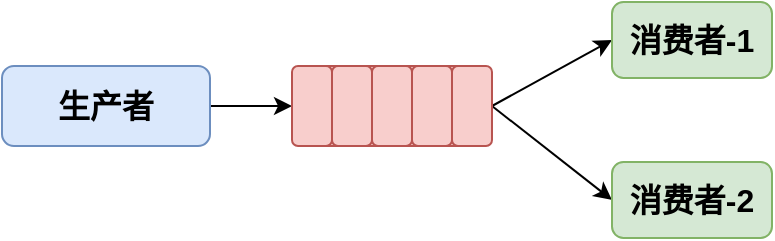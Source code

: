 <mxfile version="15.8.7" type="device"><diagram id="-pYVtjL1cBUaRjyPzu9A" name="第 1 页"><mxGraphModel dx="760" dy="591" grid="1" gridSize="10" guides="1" tooltips="1" connect="1" arrows="1" fold="1" page="1" pageScale="1" pageWidth="827" pageHeight="583" math="0" shadow="0"><root><mxCell id="0"/><mxCell id="1" parent="0"/><mxCell id="2U_RkhbP81z3kV4_WCml-10" value="" style="whiteSpace=wrap;html=1;rounded=1;fontSize=16;fontStyle=1;strokeColor=#b85450;fillColor=#f8cecc;" vertex="1" parent="1"><mxGeometry x="366" y="265" width="100" height="40" as="geometry"/></mxCell><mxCell id="2U_RkhbP81z3kV4_WCml-3" value="" style="edgeStyle=orthogonalEdgeStyle;rounded=0;orthogonalLoop=1;jettySize=auto;html=1;fontSize=16;" edge="1" parent="1" source="2U_RkhbP81z3kV4_WCml-1" target="2U_RkhbP81z3kV4_WCml-4"><mxGeometry relative="1" as="geometry"><mxPoint x="390" y="285" as="targetPoint"/></mxGeometry></mxCell><mxCell id="2U_RkhbP81z3kV4_WCml-1" value="生产者" style="rounded=1;whiteSpace=wrap;html=1;fontSize=16;fillColor=#dae8fc;strokeColor=#6c8ebf;fontStyle=1" vertex="1" parent="1"><mxGeometry x="221" y="265" width="104" height="40" as="geometry"/></mxCell><mxCell id="2U_RkhbP81z3kV4_WCml-4" value="" style="whiteSpace=wrap;html=1;rounded=1;fontSize=16;fontStyle=1;strokeColor=#b85450;fillColor=#f8cecc;" vertex="1" parent="1"><mxGeometry x="366" y="265" width="20" height="40" as="geometry"/></mxCell><mxCell id="2U_RkhbP81z3kV4_WCml-6" value="" style="whiteSpace=wrap;html=1;rounded=1;fontSize=16;fontStyle=1;strokeColor=#b85450;fillColor=#f8cecc;" vertex="1" parent="1"><mxGeometry x="386" y="265" width="20" height="40" as="geometry"/></mxCell><mxCell id="2U_RkhbP81z3kV4_WCml-7" value="" style="whiteSpace=wrap;html=1;rounded=1;fontSize=16;fontStyle=1;strokeColor=#b85450;fillColor=#f8cecc;" vertex="1" parent="1"><mxGeometry x="406" y="265" width="20" height="40" as="geometry"/></mxCell><mxCell id="2U_RkhbP81z3kV4_WCml-8" value="" style="whiteSpace=wrap;html=1;rounded=1;fontSize=16;fontStyle=1;strokeColor=#b85450;fillColor=#f8cecc;" vertex="1" parent="1"><mxGeometry x="426" y="265" width="20" height="40" as="geometry"/></mxCell><mxCell id="2U_RkhbP81z3kV4_WCml-14" value="" style="rounded=0;orthogonalLoop=1;jettySize=auto;html=1;fontSize=16;entryX=0;entryY=0.5;entryDx=0;entryDy=0;exitX=1;exitY=0.5;exitDx=0;exitDy=0;" edge="1" parent="1" source="2U_RkhbP81z3kV4_WCml-9" target="2U_RkhbP81z3kV4_WCml-13"><mxGeometry relative="1" as="geometry"/></mxCell><mxCell id="2U_RkhbP81z3kV4_WCml-16" style="edgeStyle=none;rounded=0;orthogonalLoop=1;jettySize=auto;html=1;exitX=1;exitY=0.5;exitDx=0;exitDy=0;entryX=0;entryY=0.5;entryDx=0;entryDy=0;fontSize=16;" edge="1" parent="1" source="2U_RkhbP81z3kV4_WCml-9" target="2U_RkhbP81z3kV4_WCml-15"><mxGeometry relative="1" as="geometry"/></mxCell><mxCell id="2U_RkhbP81z3kV4_WCml-9" value="" style="whiteSpace=wrap;html=1;rounded=1;fontSize=16;fontStyle=1;strokeColor=#b85450;fillColor=#f8cecc;" vertex="1" parent="1"><mxGeometry x="446" y="265" width="20" height="40" as="geometry"/></mxCell><mxCell id="2U_RkhbP81z3kV4_WCml-13" value="消费者-1" style="whiteSpace=wrap;html=1;rounded=1;fontSize=16;fontStyle=1;strokeColor=#82b366;fillColor=#d5e8d4;" vertex="1" parent="1"><mxGeometry x="526" y="233" width="80" height="38" as="geometry"/></mxCell><mxCell id="2U_RkhbP81z3kV4_WCml-15" value="消费者-2" style="whiteSpace=wrap;html=1;rounded=1;fontSize=16;fontStyle=1;strokeColor=#82b366;fillColor=#d5e8d4;" vertex="1" parent="1"><mxGeometry x="526" y="313" width="80" height="38" as="geometry"/></mxCell></root></mxGraphModel></diagram></mxfile>